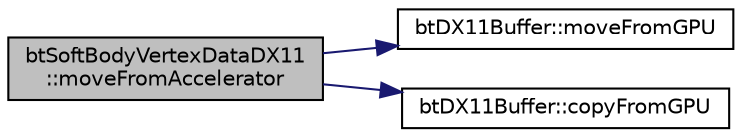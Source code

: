 digraph "btSoftBodyVertexDataDX11::moveFromAccelerator"
{
  edge [fontname="Helvetica",fontsize="10",labelfontname="Helvetica",labelfontsize="10"];
  node [fontname="Helvetica",fontsize="10",shape=record];
  rankdir="LR";
  Node1 [label="btSoftBodyVertexDataDX11\l::moveFromAccelerator",height=0.2,width=0.4,color="black", fillcolor="grey75", style="filled", fontcolor="black"];
  Node1 -> Node2 [color="midnightblue",fontsize="10",style="solid",fontname="Helvetica"];
  Node2 [label="btDX11Buffer::moveFromGPU",height=0.2,width=0.4,color="black", fillcolor="white", style="filled",URL="$classbt_d_x11_buffer.html#aacac21503809131b8991c0cee42e0b1b"];
  Node1 -> Node3 [color="midnightblue",fontsize="10",style="solid",fontname="Helvetica"];
  Node3 [label="btDX11Buffer::copyFromGPU",height=0.2,width=0.4,color="black", fillcolor="white", style="filled",URL="$classbt_d_x11_buffer.html#a116aed0cd9715e4776e08ecccc68d01b"];
}
